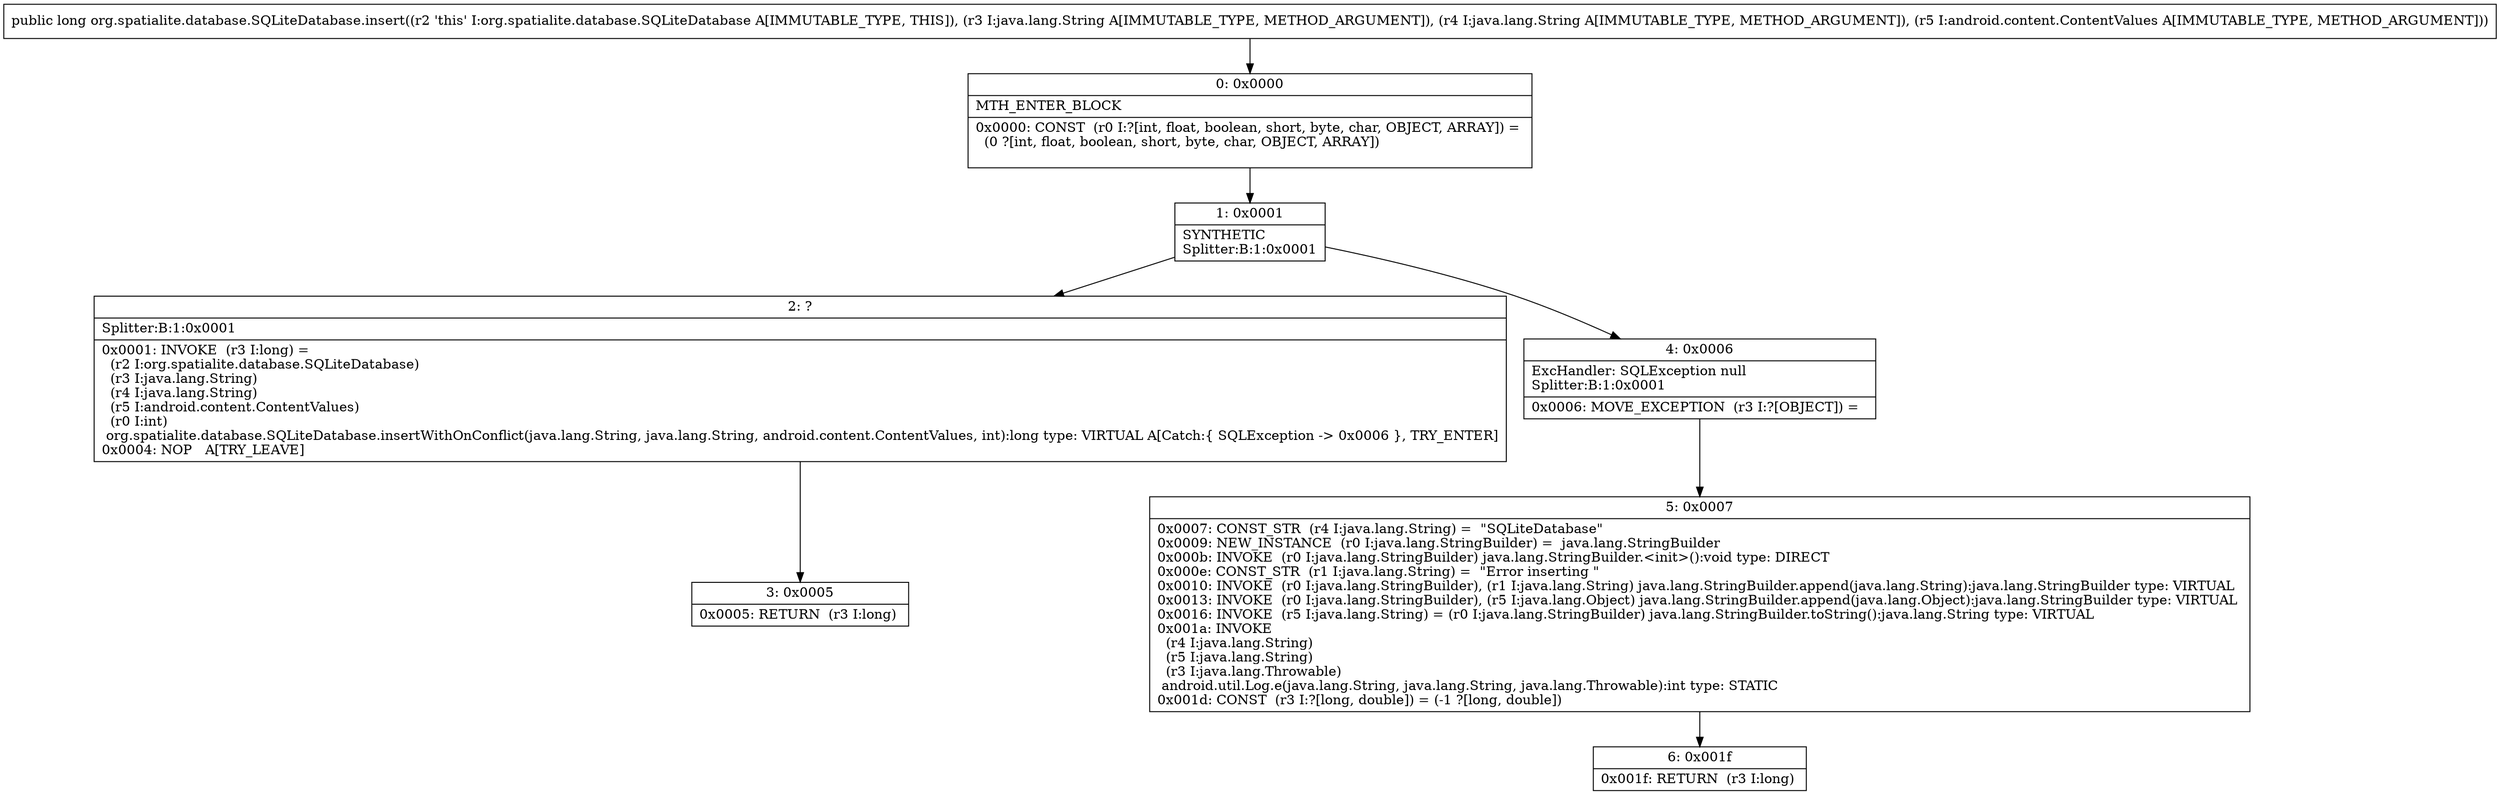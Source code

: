 digraph "CFG fororg.spatialite.database.SQLiteDatabase.insert(Ljava\/lang\/String;Ljava\/lang\/String;Landroid\/content\/ContentValues;)J" {
Node_0 [shape=record,label="{0\:\ 0x0000|MTH_ENTER_BLOCK\l|0x0000: CONST  (r0 I:?[int, float, boolean, short, byte, char, OBJECT, ARRAY]) = \l  (0 ?[int, float, boolean, short, byte, char, OBJECT, ARRAY])\l \l}"];
Node_1 [shape=record,label="{1\:\ 0x0001|SYNTHETIC\lSplitter:B:1:0x0001\l}"];
Node_2 [shape=record,label="{2\:\ ?|Splitter:B:1:0x0001\l|0x0001: INVOKE  (r3 I:long) = \l  (r2 I:org.spatialite.database.SQLiteDatabase)\l  (r3 I:java.lang.String)\l  (r4 I:java.lang.String)\l  (r5 I:android.content.ContentValues)\l  (r0 I:int)\l org.spatialite.database.SQLiteDatabase.insertWithOnConflict(java.lang.String, java.lang.String, android.content.ContentValues, int):long type: VIRTUAL A[Catch:\{ SQLException \-\> 0x0006 \}, TRY_ENTER]\l0x0004: NOP   A[TRY_LEAVE]\l}"];
Node_3 [shape=record,label="{3\:\ 0x0005|0x0005: RETURN  (r3 I:long) \l}"];
Node_4 [shape=record,label="{4\:\ 0x0006|ExcHandler: SQLException null\lSplitter:B:1:0x0001\l|0x0006: MOVE_EXCEPTION  (r3 I:?[OBJECT]) =  \l}"];
Node_5 [shape=record,label="{5\:\ 0x0007|0x0007: CONST_STR  (r4 I:java.lang.String) =  \"SQLiteDatabase\" \l0x0009: NEW_INSTANCE  (r0 I:java.lang.StringBuilder) =  java.lang.StringBuilder \l0x000b: INVOKE  (r0 I:java.lang.StringBuilder) java.lang.StringBuilder.\<init\>():void type: DIRECT \l0x000e: CONST_STR  (r1 I:java.lang.String) =  \"Error inserting \" \l0x0010: INVOKE  (r0 I:java.lang.StringBuilder), (r1 I:java.lang.String) java.lang.StringBuilder.append(java.lang.String):java.lang.StringBuilder type: VIRTUAL \l0x0013: INVOKE  (r0 I:java.lang.StringBuilder), (r5 I:java.lang.Object) java.lang.StringBuilder.append(java.lang.Object):java.lang.StringBuilder type: VIRTUAL \l0x0016: INVOKE  (r5 I:java.lang.String) = (r0 I:java.lang.StringBuilder) java.lang.StringBuilder.toString():java.lang.String type: VIRTUAL \l0x001a: INVOKE  \l  (r4 I:java.lang.String)\l  (r5 I:java.lang.String)\l  (r3 I:java.lang.Throwable)\l android.util.Log.e(java.lang.String, java.lang.String, java.lang.Throwable):int type: STATIC \l0x001d: CONST  (r3 I:?[long, double]) = (\-1 ?[long, double]) \l}"];
Node_6 [shape=record,label="{6\:\ 0x001f|0x001f: RETURN  (r3 I:long) \l}"];
MethodNode[shape=record,label="{public long org.spatialite.database.SQLiteDatabase.insert((r2 'this' I:org.spatialite.database.SQLiteDatabase A[IMMUTABLE_TYPE, THIS]), (r3 I:java.lang.String A[IMMUTABLE_TYPE, METHOD_ARGUMENT]), (r4 I:java.lang.String A[IMMUTABLE_TYPE, METHOD_ARGUMENT]), (r5 I:android.content.ContentValues A[IMMUTABLE_TYPE, METHOD_ARGUMENT])) }"];
MethodNode -> Node_0;
Node_0 -> Node_1;
Node_1 -> Node_2;
Node_1 -> Node_4;
Node_2 -> Node_3;
Node_4 -> Node_5;
Node_5 -> Node_6;
}

